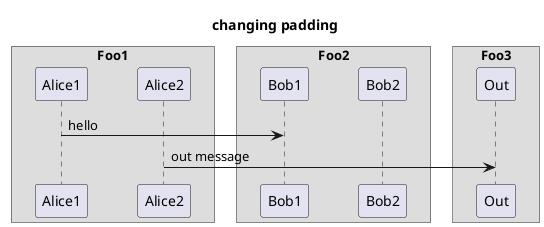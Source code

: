 @startuml

skinparam ParticipantPadding 20
skinparam BoxPadding 10

title changing padding

box "Foo1"
participant Alice1
participant Alice2
end box

box "Foo2"
participant Bob1
participant Bob2
end box

box "Foo3"
participant Out
end box

Alice1 -> Bob1 : hello
Alice2 -> Out : out message

@enduml